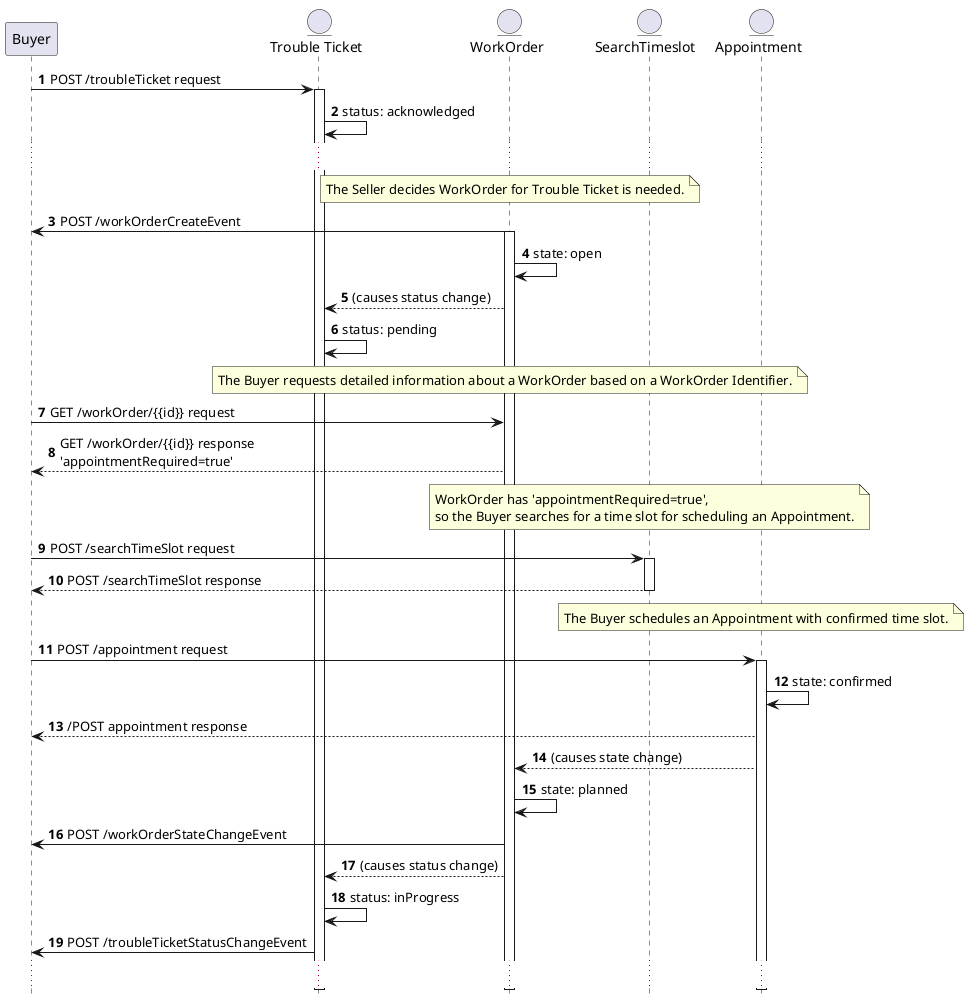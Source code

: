 @startuml

hide footbox

participant Buyer
entity "Trouble Ticket" as TT
entity "WorkOrder" as WORK
entity "SearchTimeslot " as SAT
entity "Appointment" as APO

autonumber

Buyer -> TT : POST /troubleTicket request
activate TT
TT -> TT: status: acknowledged

...

note over WORK: The Seller decides WorkOrder for Trouble Ticket is needed.
WORK -> Buyer: POST /workOrderCreateEvent
activate WORK
WORK -> WORK: state: open
WORK --> TT: (causes status change)
TT -> TT: status: pending

note over WORK: The Buyer requests detailed information about a WorkOrder based on a WorkOrder Identifier.
Buyer -> WORK : GET /workOrder/{{id}} request
WORK --> Buyer: GET /workOrder/{{id}} response \n'appointmentRequired=true'

note over SAT: WorkOrder has 'appointmentRequired=true', \nso the Buyer searches for a time slot for scheduling an Appointment.
Buyer -> SAT : POST /searchTimeSlot request
activate SAT
SAT --> Buyer: POST /searchTimeSlot response
deactivate SAT

note over APO: The Buyer schedules an Appointment with confirmed time slot.
Buyer -> APO : POST /appointment request
activate APO
APO -> APO: state: confirmed
APO --> Buyer: /POST appointment response
APO --> WORK: (causes state change)
WORK -> WORK: state: planned
WORK -> Buyer: POST /workOrderStateChangeEvent

WORK --> TT: (causes status change)
TT -> TT: status: inProgress
TT -> Buyer: POST /troubleTicketStatusChangeEvent
...
@enduml
